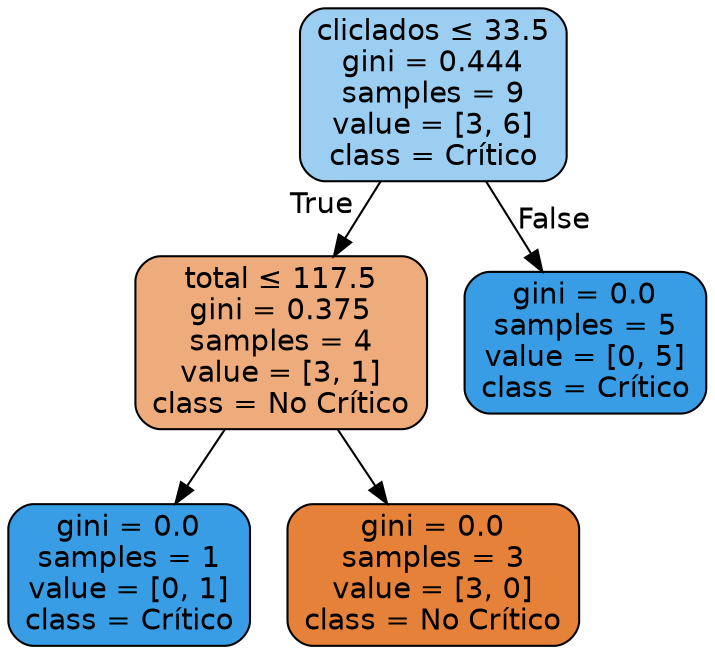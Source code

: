 digraph Tree {
node [shape=box, style="filled, rounded", color="black", fontname="helvetica"] ;
edge [fontname="helvetica"] ;
0 [label=<cliclados &le; 33.5<br/>gini = 0.444<br/>samples = 9<br/>value = [3, 6]<br/>class = Crítico>, fillcolor="#9ccef2"] ;
1 [label=<total &le; 117.5<br/>gini = 0.375<br/>samples = 4<br/>value = [3, 1]<br/>class = No Crítico>, fillcolor="#eeab7b"] ;
0 -> 1 [labeldistance=2.5, labelangle=45, headlabel="True"] ;
2 [label=<gini = 0.0<br/>samples = 1<br/>value = [0, 1]<br/>class = Crítico>, fillcolor="#399de5"] ;
1 -> 2 ;
3 [label=<gini = 0.0<br/>samples = 3<br/>value = [3, 0]<br/>class = No Crítico>, fillcolor="#e58139"] ;
1 -> 3 ;
4 [label=<gini = 0.0<br/>samples = 5<br/>value = [0, 5]<br/>class = Crítico>, fillcolor="#399de5"] ;
0 -> 4 [labeldistance=2.5, labelangle=-45, headlabel="False"] ;
}
